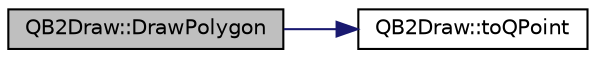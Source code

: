 digraph G
{
  edge [fontname="Helvetica",fontsize="10",labelfontname="Helvetica",labelfontsize="10"];
  node [fontname="Helvetica",fontsize="10",shape=record];
  rankdir="LR";
  Node1 [label="QB2Draw::DrawPolygon",height=0.2,width=0.4,color="black", fillcolor="grey75", style="filled" fontcolor="black"];
  Node1 -> Node2 [color="midnightblue",fontsize="10",style="solid",fontname="Helvetica"];
  Node2 [label="QB2Draw::toQPoint",height=0.2,width=0.4,color="black", fillcolor="white", style="filled",URL="$classQB2Draw.html#a942a2fd60663e6d67ae35718575bf1ba"];
}
